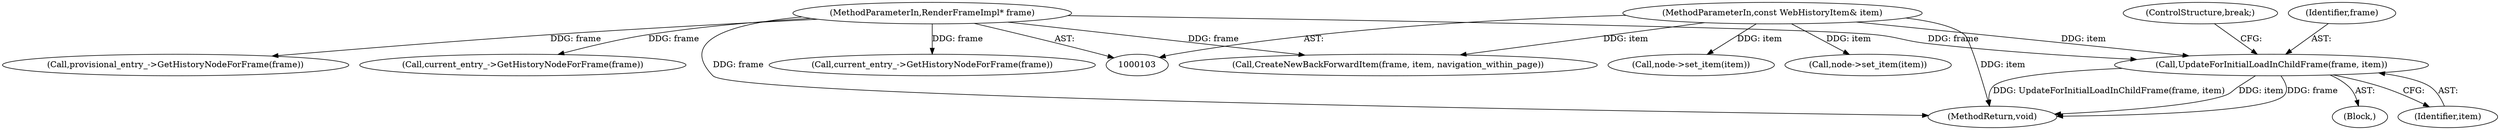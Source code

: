 digraph "0_Chrome_bb3548ef2fcdb58f9bc638bb5a3c379320fdd0e0@pointer" {
"1000149" [label="(Call,UpdateForInitialLoadInChildFrame(frame, item))"];
"1000104" [label="(MethodParameterIn,RenderFrameImpl* frame)"];
"1000105" [label="(MethodParameterIn,const WebHistoryItem& item)"];
"1000139" [label="(Call,node->set_item(item))"];
"1000178" [label="(MethodReturn,void)"];
"1000104" [label="(MethodParameterIn,RenderFrameImpl* frame)"];
"1000111" [label="(Block,)"];
"1000152" [label="(ControlStructure,break;)"];
"1000162" [label="(Call,current_entry_->GetHistoryNodeForFrame(frame))"];
"1000150" [label="(Identifier,frame)"];
"1000105" [label="(MethodParameterIn,const WebHistoryItem& item)"];
"1000122" [label="(Call,provisional_entry_->GetHistoryNodeForFrame(frame))"];
"1000151" [label="(Identifier,item)"];
"1000136" [label="(Call,current_entry_->GetHistoryNodeForFrame(frame))"];
"1000149" [label="(Call,UpdateForInitialLoadInChildFrame(frame, item))"];
"1000169" [label="(Call,node->set_item(item))"];
"1000143" [label="(Call,CreateNewBackForwardItem(frame, item, navigation_within_page))"];
"1000149" -> "1000111"  [label="AST: "];
"1000149" -> "1000151"  [label="CFG: "];
"1000150" -> "1000149"  [label="AST: "];
"1000151" -> "1000149"  [label="AST: "];
"1000152" -> "1000149"  [label="CFG: "];
"1000149" -> "1000178"  [label="DDG: UpdateForInitialLoadInChildFrame(frame, item)"];
"1000149" -> "1000178"  [label="DDG: item"];
"1000149" -> "1000178"  [label="DDG: frame"];
"1000104" -> "1000149"  [label="DDG: frame"];
"1000105" -> "1000149"  [label="DDG: item"];
"1000104" -> "1000103"  [label="AST: "];
"1000104" -> "1000178"  [label="DDG: frame"];
"1000104" -> "1000122"  [label="DDG: frame"];
"1000104" -> "1000136"  [label="DDG: frame"];
"1000104" -> "1000143"  [label="DDG: frame"];
"1000104" -> "1000162"  [label="DDG: frame"];
"1000105" -> "1000103"  [label="AST: "];
"1000105" -> "1000178"  [label="DDG: item"];
"1000105" -> "1000139"  [label="DDG: item"];
"1000105" -> "1000143"  [label="DDG: item"];
"1000105" -> "1000169"  [label="DDG: item"];
}
